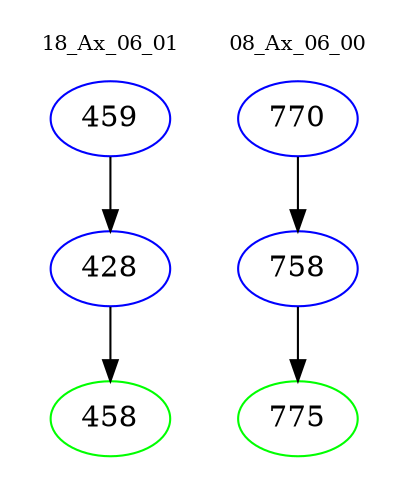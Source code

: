 digraph{
subgraph cluster_0 {
color = white
label = "18_Ax_06_01";
fontsize=10;
T0_459 [label="459", color="blue"]
T0_459 -> T0_428 [color="black"]
T0_428 [label="428", color="blue"]
T0_428 -> T0_458 [color="black"]
T0_458 [label="458", color="green"]
}
subgraph cluster_1 {
color = white
label = "08_Ax_06_00";
fontsize=10;
T1_770 [label="770", color="blue"]
T1_770 -> T1_758 [color="black"]
T1_758 [label="758", color="blue"]
T1_758 -> T1_775 [color="black"]
T1_775 [label="775", color="green"]
}
}
